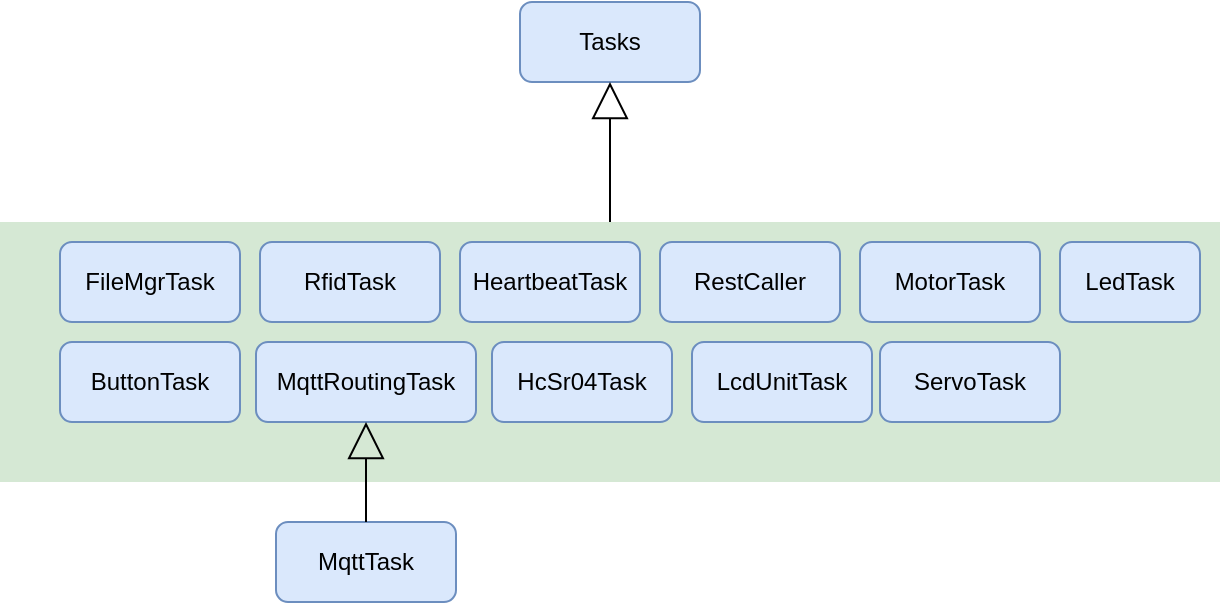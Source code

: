 <mxfile version="12.2.4" pages="1"><diagram id="9ZGphTBdlp2GHHIdH_-Z" name="Page-1"><mxGraphModel dx="744" dy="1112" grid="1" gridSize="10" guides="1" tooltips="1" connect="1" arrows="1" fold="1" page="1" pageScale="1" pageWidth="850" pageHeight="1100" math="0" shadow="0"><root><mxCell id="0"/><mxCell id="1" parent="0"/><mxCell id="66" value="" style="rounded=0;whiteSpace=wrap;html=1;fillColor=#d5e8d4;strokeColor=none;" parent="1" vertex="1"><mxGeometry x="50" y="380" width="610" height="130" as="geometry"/></mxCell><mxCell id="4" value="Tasks" style="rounded=1;whiteSpace=wrap;html=1;fillColor=#dae8fc;strokeColor=#6c8ebf;" parent="1" vertex="1"><mxGeometry x="310" y="270" width="90" height="40" as="geometry"/></mxCell><mxCell id="11" value="HeartbeatTask" style="rounded=1;whiteSpace=wrap;html=1;fillColor=#dae8fc;strokeColor=#6c8ebf;" parent="1" vertex="1"><mxGeometry x="280" y="390" width="90" height="40" as="geometry"/></mxCell><mxCell id="12" value="MqttRoutingTask" style="rounded=1;whiteSpace=wrap;html=1;fillColor=#dae8fc;strokeColor=#6c8ebf;" parent="1" vertex="1"><mxGeometry x="178" y="440" width="110" height="40" as="geometry"/></mxCell><mxCell id="13" value="RfidTask" style="rounded=1;whiteSpace=wrap;html=1;fillColor=#dae8fc;strokeColor=#6c8ebf;" parent="1" vertex="1"><mxGeometry x="180" y="390" width="90" height="40" as="geometry"/></mxCell><mxCell id="14" value="ButtonTask" style="rounded=1;whiteSpace=wrap;html=1;fillColor=#dae8fc;strokeColor=#6c8ebf;" parent="1" vertex="1"><mxGeometry x="80" y="440" width="90" height="40" as="geometry"/></mxCell><mxCell id="15" value="LedTask" style="rounded=1;whiteSpace=wrap;html=1;fillColor=#dae8fc;strokeColor=#6c8ebf;" parent="1" vertex="1"><mxGeometry x="580" y="390" width="70" height="40" as="geometry"/></mxCell><mxCell id="16" value="FileMgrTask" style="rounded=1;whiteSpace=wrap;html=1;fillColor=#dae8fc;strokeColor=#6c8ebf;" parent="1" vertex="1"><mxGeometry x="80" y="390" width="90" height="40" as="geometry"/></mxCell><mxCell id="50" value="" style="endArrow=block;endSize=16;endFill=0;html=1;edgeStyle=orthogonalEdgeStyle;" parent="1" source="66" target="4" edge="1"><mxGeometry width="160" relative="1" as="geometry"><mxPoint x="165" y="430" as="sourcePoint"/><mxPoint x="425" y="350" as="targetPoint"/></mxGeometry></mxCell><mxCell id="54" value="MqttTask" style="rounded=1;whiteSpace=wrap;html=1;fillColor=#dae8fc;strokeColor=#6c8ebf;" parent="1" vertex="1"><mxGeometry x="188" y="530" width="90" height="40" as="geometry"/></mxCell><mxCell id="55" value="" style="endArrow=block;endSize=16;endFill=0;html=1;edgeStyle=orthogonalEdgeStyle;" parent="1" source="54" target="12" edge="1"><mxGeometry width="160" relative="1" as="geometry"><mxPoint x="133" y="450" as="sourcePoint"/><mxPoint x="193" y="370" as="targetPoint"/></mxGeometry></mxCell><mxCell id="56" value="RestCaller" style="rounded=1;whiteSpace=wrap;html=1;fillColor=#dae8fc;strokeColor=#6c8ebf;" parent="1" vertex="1"><mxGeometry x="380" y="390" width="90" height="40" as="geometry"/></mxCell><mxCell id="58" value="HcSr04Task" style="rounded=1;whiteSpace=wrap;html=1;fillColor=#dae8fc;strokeColor=#6c8ebf;" parent="1" vertex="1"><mxGeometry x="296" y="440" width="90" height="40" as="geometry"/></mxCell><mxCell id="60" value="LcdUnitTask" style="rounded=1;whiteSpace=wrap;html=1;fillColor=#dae8fc;strokeColor=#6c8ebf;" parent="1" vertex="1"><mxGeometry x="396" y="440" width="90" height="40" as="geometry"/></mxCell><mxCell id="61" value="MotorTask" style="rounded=1;whiteSpace=wrap;html=1;fillColor=#dae8fc;strokeColor=#6c8ebf;" parent="1" vertex="1"><mxGeometry x="480" y="390" width="90" height="40" as="geometry"/></mxCell><mxCell id="62" value="ServoTask" style="rounded=1;whiteSpace=wrap;html=1;fillColor=#dae8fc;strokeColor=#6c8ebf;" parent="1" vertex="1"><mxGeometry x="490" y="440" width="90" height="40" as="geometry"/></mxCell></root></mxGraphModel></diagram></mxfile>